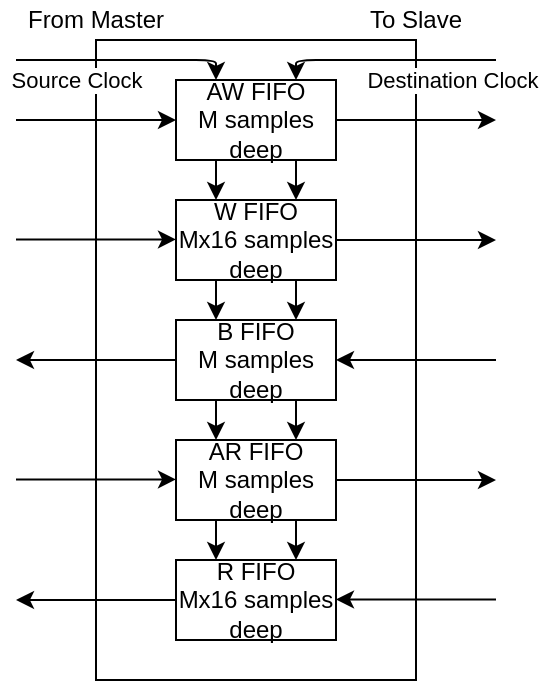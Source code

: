 <mxfile version="13.9.9" type="device"><diagram id="FjV562bRiyjr1tx1f3JJ" name="Page-1"><mxGraphModel dx="758" dy="461" grid="1" gridSize="10" guides="1" tooltips="1" connect="1" arrows="1" fold="1" page="1" pageScale="1" pageWidth="827" pageHeight="1169" math="0" shadow="0"><root><mxCell id="0"/><mxCell id="1" parent="0"/><mxCell id="z5_nZqqXXsTjcvvB9eiU-21" value="" style="rounded=0;whiteSpace=wrap;html=1;" vertex="1" parent="1"><mxGeometry x="120" y="20" width="160" height="320" as="geometry"/></mxCell><mxCell id="z5_nZqqXXsTjcvvB9eiU-6" style="edgeStyle=orthogonalEdgeStyle;rounded=0;orthogonalLoop=1;jettySize=auto;html=1;" edge="1" parent="1" source="z5_nZqqXXsTjcvvB9eiU-1"><mxGeometry relative="1" as="geometry"><mxPoint x="320" y="60" as="targetPoint"/></mxGeometry></mxCell><mxCell id="z5_nZqqXXsTjcvvB9eiU-1" value="AW FIFO&lt;br&gt;M samples deep" style="rounded=0;whiteSpace=wrap;html=1;" vertex="1" parent="1"><mxGeometry x="160" y="40" width="80" height="40" as="geometry"/></mxCell><mxCell id="z5_nZqqXXsTjcvvB9eiU-5" style="edgeStyle=orthogonalEdgeStyle;rounded=0;orthogonalLoop=1;jettySize=auto;html=1;" edge="1" parent="1" source="z5_nZqqXXsTjcvvB9eiU-2"><mxGeometry relative="1" as="geometry"><mxPoint x="320" y="120" as="targetPoint"/></mxGeometry></mxCell><mxCell id="z5_nZqqXXsTjcvvB9eiU-2" value="W FIFO&lt;br&gt;Mx16 samples deep" style="rounded=0;whiteSpace=wrap;html=1;" vertex="1" parent="1"><mxGeometry x="160" y="100" width="80" height="40" as="geometry"/></mxCell><mxCell id="z5_nZqqXXsTjcvvB9eiU-4" style="edgeStyle=orthogonalEdgeStyle;rounded=0;orthogonalLoop=1;jettySize=auto;html=1;" edge="1" parent="1" source="z5_nZqqXXsTjcvvB9eiU-3"><mxGeometry relative="1" as="geometry"><mxPoint x="80" y="180" as="targetPoint"/></mxGeometry></mxCell><mxCell id="z5_nZqqXXsTjcvvB9eiU-3" value="B FIFO&lt;br&gt;M samples deep" style="rounded=0;whiteSpace=wrap;html=1;" vertex="1" parent="1"><mxGeometry x="160" y="160" width="80" height="40" as="geometry"/></mxCell><mxCell id="z5_nZqqXXsTjcvvB9eiU-9" style="edgeStyle=orthogonalEdgeStyle;rounded=0;orthogonalLoop=1;jettySize=auto;html=1;" edge="1" parent="1" source="z5_nZqqXXsTjcvvB9eiU-8"><mxGeometry relative="1" as="geometry"><mxPoint x="320" y="240" as="targetPoint"/></mxGeometry></mxCell><mxCell id="z5_nZqqXXsTjcvvB9eiU-8" value="AR FIFO&lt;br&gt;M samples deep" style="rounded=0;whiteSpace=wrap;html=1;" vertex="1" parent="1"><mxGeometry x="160" y="220" width="80" height="40" as="geometry"/></mxCell><mxCell id="z5_nZqqXXsTjcvvB9eiU-13" style="edgeStyle=orthogonalEdgeStyle;rounded=0;orthogonalLoop=1;jettySize=auto;html=1;" edge="1" parent="1" source="z5_nZqqXXsTjcvvB9eiU-12"><mxGeometry relative="1" as="geometry"><mxPoint x="80" y="300" as="targetPoint"/></mxGeometry></mxCell><mxCell id="z5_nZqqXXsTjcvvB9eiU-12" value="R FIFO&lt;br&gt;Mx16 samples deep" style="rounded=0;whiteSpace=wrap;html=1;" vertex="1" parent="1"><mxGeometry x="160" y="280" width="80" height="40" as="geometry"/></mxCell><mxCell id="z5_nZqqXXsTjcvvB9eiU-14" value="" style="endArrow=classic;html=1;entryX=0;entryY=0.5;entryDx=0;entryDy=0;" edge="1" parent="1" target="z5_nZqqXXsTjcvvB9eiU-1"><mxGeometry width="50" height="50" relative="1" as="geometry"><mxPoint x="80" y="60" as="sourcePoint"/><mxPoint x="50" y="100" as="targetPoint"/></mxGeometry></mxCell><mxCell id="z5_nZqqXXsTjcvvB9eiU-15" value="" style="endArrow=classic;html=1;entryX=0;entryY=0.5;entryDx=0;entryDy=0;" edge="1" parent="1"><mxGeometry width="50" height="50" relative="1" as="geometry"><mxPoint x="80" y="119.71" as="sourcePoint"/><mxPoint x="160" y="119.71" as="targetPoint"/></mxGeometry></mxCell><mxCell id="z5_nZqqXXsTjcvvB9eiU-16" value="" style="endArrow=classic;html=1;entryX=0;entryY=0.5;entryDx=0;entryDy=0;" edge="1" parent="1"><mxGeometry width="50" height="50" relative="1" as="geometry"><mxPoint x="80" y="239.71" as="sourcePoint"/><mxPoint x="160" y="239.71" as="targetPoint"/></mxGeometry></mxCell><mxCell id="z5_nZqqXXsTjcvvB9eiU-17" value="" style="endArrow=classic;html=1;entryX=1;entryY=0.5;entryDx=0;entryDy=0;" edge="1" parent="1" target="z5_nZqqXXsTjcvvB9eiU-3"><mxGeometry width="50" height="50" relative="1" as="geometry"><mxPoint x="320" y="180" as="sourcePoint"/><mxPoint x="440" y="280" as="targetPoint"/></mxGeometry></mxCell><mxCell id="z5_nZqqXXsTjcvvB9eiU-18" value="" style="endArrow=classic;html=1;entryX=1;entryY=0.5;entryDx=0;entryDy=0;" edge="1" parent="1"><mxGeometry width="50" height="50" relative="1" as="geometry"><mxPoint x="320" y="299.71" as="sourcePoint"/><mxPoint x="240" y="299.71" as="targetPoint"/></mxGeometry></mxCell><mxCell id="z5_nZqqXXsTjcvvB9eiU-19" value="From Master" style="text;html=1;strokeColor=none;fillColor=none;align=center;verticalAlign=middle;whiteSpace=wrap;rounded=0;" vertex="1" parent="1"><mxGeometry x="80" width="80" height="20" as="geometry"/></mxCell><mxCell id="z5_nZqqXXsTjcvvB9eiU-20" value="To Slave" style="text;html=1;strokeColor=none;fillColor=none;align=center;verticalAlign=middle;whiteSpace=wrap;rounded=0;" vertex="1" parent="1"><mxGeometry x="240" width="80" height="20" as="geometry"/></mxCell><mxCell id="z5_nZqqXXsTjcvvB9eiU-22" value="" style="endArrow=classic;html=1;entryX=0.25;entryY=0;entryDx=0;entryDy=0;" edge="1" parent="1" target="z5_nZqqXXsTjcvvB9eiU-1"><mxGeometry width="50" height="50" relative="1" as="geometry"><mxPoint x="80" y="30" as="sourcePoint"/><mxPoint x="50" y="20" as="targetPoint"/><Array as="points"><mxPoint x="180" y="30"/></Array></mxGeometry></mxCell><mxCell id="z5_nZqqXXsTjcvvB9eiU-23" value="Source Clock" style="edgeLabel;html=1;align=center;verticalAlign=middle;resizable=0;points=[];" vertex="1" connectable="0" parent="z5_nZqqXXsTjcvvB9eiU-22"><mxGeometry x="-0.558" relative="1" as="geometry"><mxPoint x="5.43" y="10" as="offset"/></mxGeometry></mxCell><mxCell id="z5_nZqqXXsTjcvvB9eiU-24" value="" style="endArrow=classic;html=1;entryX=0.75;entryY=0;entryDx=0;entryDy=0;" edge="1" parent="1" target="z5_nZqqXXsTjcvvB9eiU-1"><mxGeometry width="50" height="50" relative="1" as="geometry"><mxPoint x="320" y="30" as="sourcePoint"/><mxPoint x="460" y="20" as="targetPoint"/><Array as="points"><mxPoint x="220" y="30"/></Array></mxGeometry></mxCell><mxCell id="z5_nZqqXXsTjcvvB9eiU-25" value="Destination Clock" style="edgeLabel;html=1;align=center;verticalAlign=middle;resizable=0;points=[];" vertex="1" connectable="0" parent="z5_nZqqXXsTjcvvB9eiU-24"><mxGeometry x="-0.59" y="-1" relative="1" as="geometry"><mxPoint y="11" as="offset"/></mxGeometry></mxCell><mxCell id="z5_nZqqXXsTjcvvB9eiU-43" value="" style="endArrow=classic;html=1;entryX=0.25;entryY=0;entryDx=0;entryDy=0;exitX=0.25;exitY=1;exitDx=0;exitDy=0;" edge="1" parent="1" source="z5_nZqqXXsTjcvvB9eiU-3" target="z5_nZqqXXsTjcvvB9eiU-8"><mxGeometry width="50" height="50" relative="1" as="geometry"><mxPoint x="-10" y="230" as="sourcePoint"/><mxPoint x="40" y="180" as="targetPoint"/></mxGeometry></mxCell><mxCell id="z5_nZqqXXsTjcvvB9eiU-44" value="" style="endArrow=classic;html=1;entryX=0.25;entryY=0;entryDx=0;entryDy=0;exitX=0.25;exitY=1;exitDx=0;exitDy=0;" edge="1" parent="1"><mxGeometry width="50" height="50" relative="1" as="geometry"><mxPoint x="180" y="140" as="sourcePoint"/><mxPoint x="180" y="160" as="targetPoint"/></mxGeometry></mxCell><mxCell id="z5_nZqqXXsTjcvvB9eiU-45" value="" style="endArrow=classic;html=1;entryX=0.25;entryY=0;entryDx=0;entryDy=0;exitX=0.25;exitY=1;exitDx=0;exitDy=0;" edge="1" parent="1"><mxGeometry width="50" height="50" relative="1" as="geometry"><mxPoint x="180" y="80" as="sourcePoint"/><mxPoint x="180" y="100" as="targetPoint"/></mxGeometry></mxCell><mxCell id="z5_nZqqXXsTjcvvB9eiU-46" value="" style="endArrow=classic;html=1;entryX=0.25;entryY=0;entryDx=0;entryDy=0;exitX=0.25;exitY=1;exitDx=0;exitDy=0;" edge="1" parent="1"><mxGeometry width="50" height="50" relative="1" as="geometry"><mxPoint x="180" y="260" as="sourcePoint"/><mxPoint x="180" y="280" as="targetPoint"/></mxGeometry></mxCell><mxCell id="z5_nZqqXXsTjcvvB9eiU-47" value="" style="endArrow=classic;html=1;entryX=0.25;entryY=0;entryDx=0;entryDy=0;exitX=0.25;exitY=1;exitDx=0;exitDy=0;" edge="1" parent="1"><mxGeometry width="50" height="50" relative="1" as="geometry"><mxPoint x="220" y="260" as="sourcePoint"/><mxPoint x="220" y="280" as="targetPoint"/></mxGeometry></mxCell><mxCell id="z5_nZqqXXsTjcvvB9eiU-48" value="" style="endArrow=classic;html=1;entryX=0.25;entryY=0;entryDx=0;entryDy=0;exitX=0.25;exitY=1;exitDx=0;exitDy=0;" edge="1" parent="1"><mxGeometry width="50" height="50" relative="1" as="geometry"><mxPoint x="220" y="200" as="sourcePoint"/><mxPoint x="220" y="220" as="targetPoint"/></mxGeometry></mxCell><mxCell id="z5_nZqqXXsTjcvvB9eiU-49" value="" style="endArrow=classic;html=1;entryX=0.25;entryY=0;entryDx=0;entryDy=0;exitX=0.25;exitY=1;exitDx=0;exitDy=0;" edge="1" parent="1"><mxGeometry width="50" height="50" relative="1" as="geometry"><mxPoint x="220" y="140" as="sourcePoint"/><mxPoint x="220" y="160" as="targetPoint"/></mxGeometry></mxCell><mxCell id="z5_nZqqXXsTjcvvB9eiU-50" value="" style="endArrow=classic;html=1;entryX=0.25;entryY=0;entryDx=0;entryDy=0;exitX=0.25;exitY=1;exitDx=0;exitDy=0;" edge="1" parent="1"><mxGeometry width="50" height="50" relative="1" as="geometry"><mxPoint x="220" y="80" as="sourcePoint"/><mxPoint x="220" y="100" as="targetPoint"/></mxGeometry></mxCell></root></mxGraphModel></diagram></mxfile>